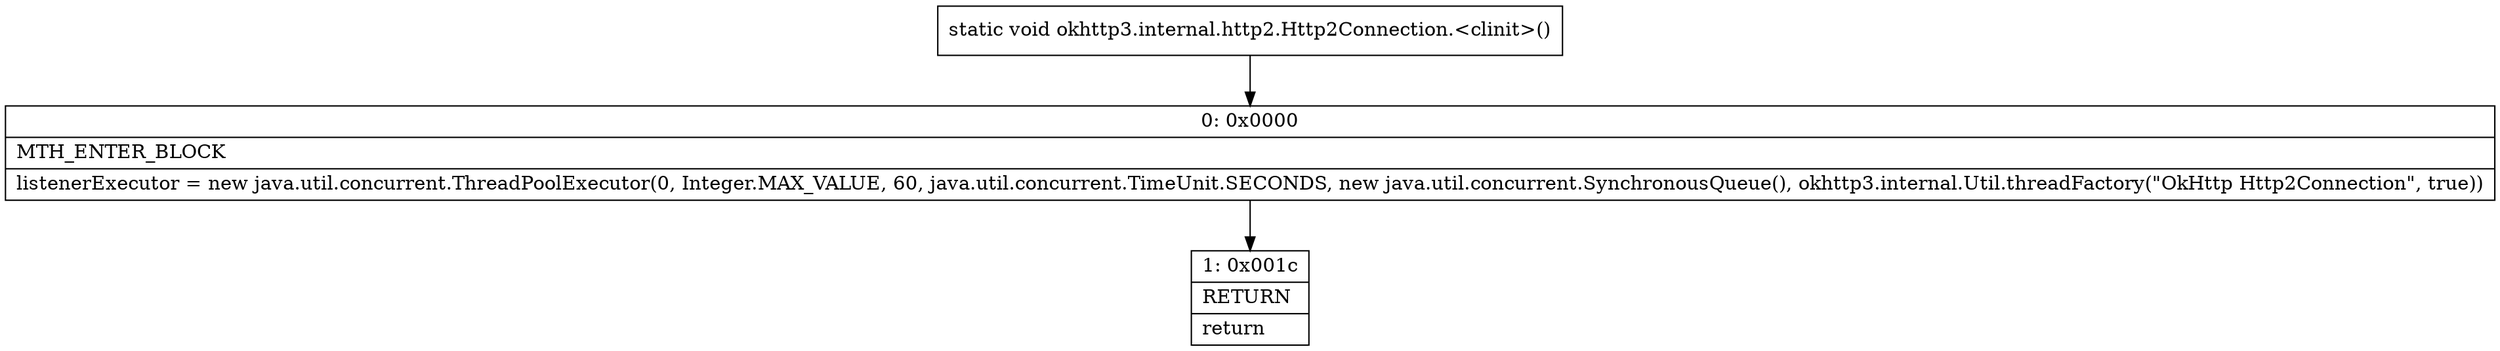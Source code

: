 digraph "CFG forokhttp3.internal.http2.Http2Connection.\<clinit\>()V" {
Node_0 [shape=record,label="{0\:\ 0x0000|MTH_ENTER_BLOCK\l|listenerExecutor = new java.util.concurrent.ThreadPoolExecutor(0, Integer.MAX_VALUE, 60, java.util.concurrent.TimeUnit.SECONDS, new java.util.concurrent.SynchronousQueue(), okhttp3.internal.Util.threadFactory(\"OkHttp Http2Connection\", true))\l}"];
Node_1 [shape=record,label="{1\:\ 0x001c|RETURN\l|return\l}"];
MethodNode[shape=record,label="{static void okhttp3.internal.http2.Http2Connection.\<clinit\>() }"];
MethodNode -> Node_0;
Node_0 -> Node_1;
}

